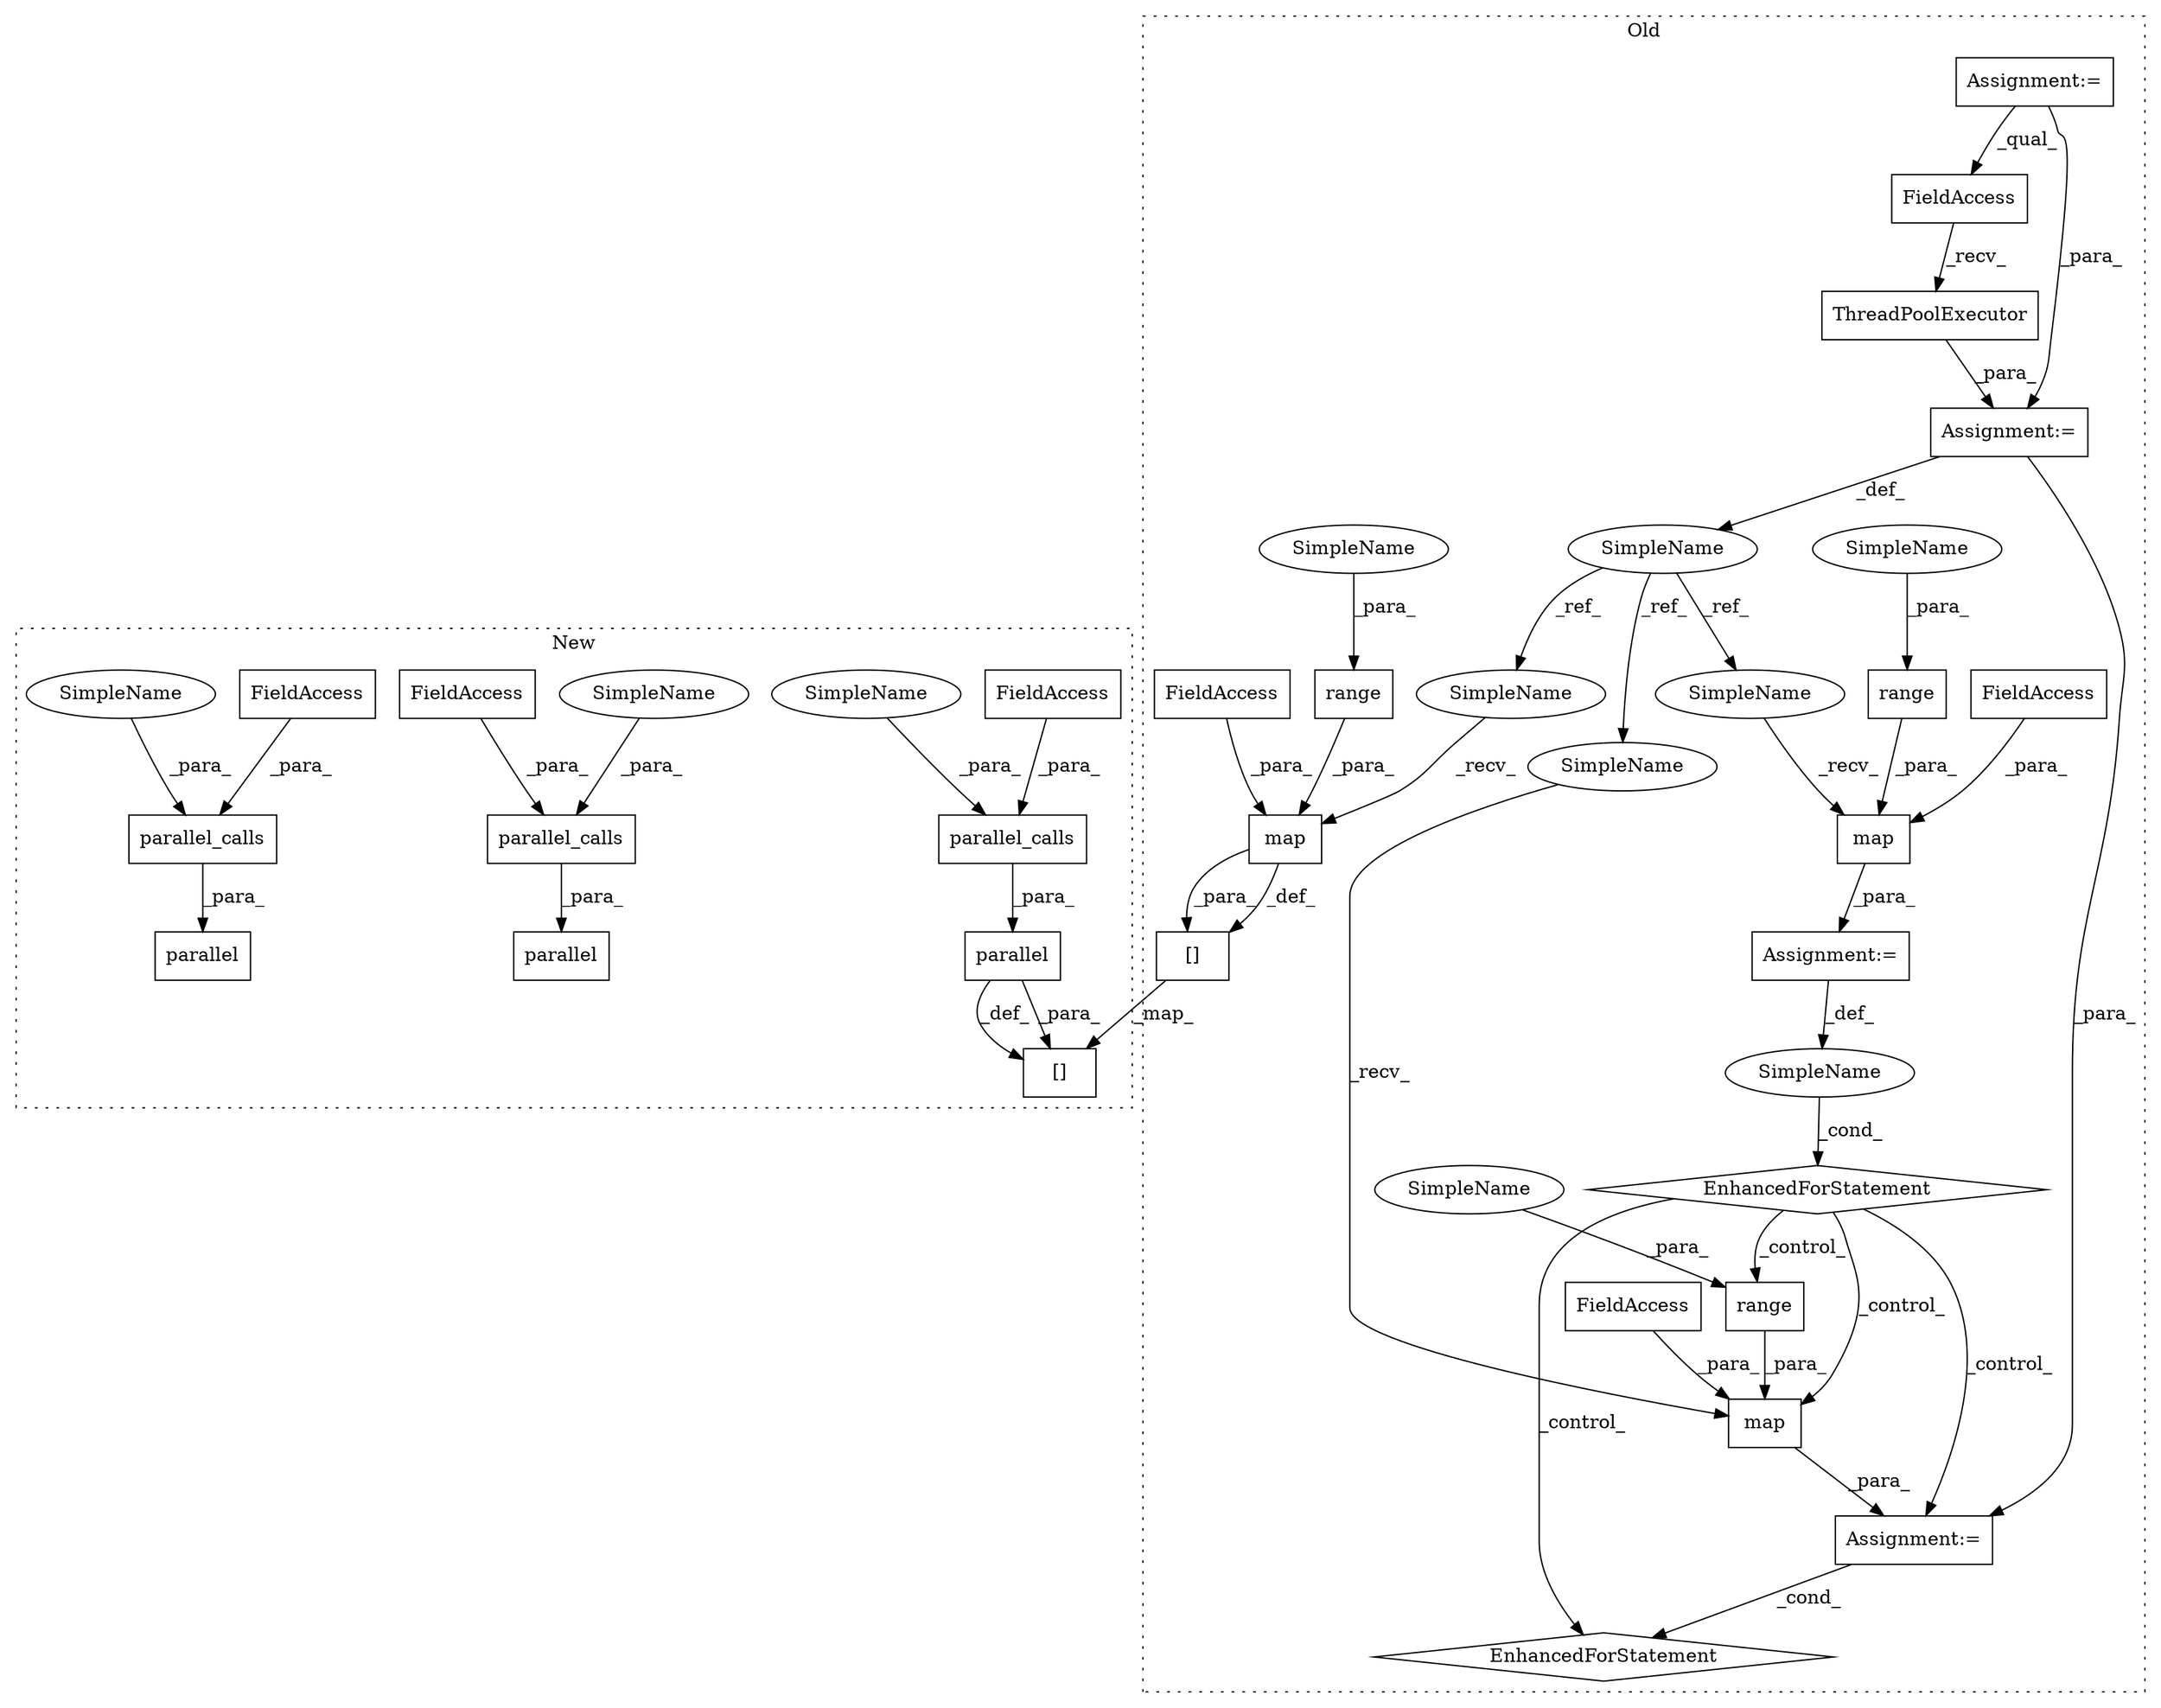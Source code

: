 digraph G {
subgraph cluster0 {
1 [label="EnhancedForStatement" a="70" s="6250,6347" l="53,2" shape="diamond"];
3 [label="range" a="32" s="6464,6477" l="6,1" shape="box"];
5 [label="range" a="32" s="6332,6345" l="6,1" shape="box"];
6 [label="SimpleName" a="42" s="6307" l="1" shape="ellipse"];
7 [label="range" a="32" s="5904,5917" l="6,1" shape="box"];
8 [label="[]" a="2" s="5929,5953" l="19,1" shape="box"];
11 [label="ThreadPoolExecutor" a="32" s="5761,5787" l="19,1" shape="box"];
12 [label="FieldAccess" a="22" s="5742" l="18" shape="box"];
16 [label="Assignment:=" a="7" s="4450" l="10" shape="box"];
17 [label="Assignment:=" a="7" s="6250,6347" l="53,2" shape="box"];
18 [label="Assignment:=" a="7" s="5741" l="1" shape="box"];
19 [label="map" a="32" s="6320,6346" l="4,1" shape="box"];
20 [label="FieldAccess" a="22" s="6324" l="7" shape="box"];
21 [label="SimpleName" a="42" s="5733" l="8" shape="ellipse"];
22 [label="map" a="32" s="5882,5918" l="4,1" shape="box"];
23 [label="FieldAccess" a="22" s="5886" l="17" shape="box"];
27 [label="map" a="32" s="6439,6478" l="4,1" shape="box"];
28 [label="FieldAccess" a="22" s="6443" l="20" shape="box"];
29 [label="EnhancedForStatement" a="70" s="6369,6479" l="53,2" shape="diamond"];
30 [label="Assignment:=" a="7" s="6369,6479" l="53,2" shape="box"];
31 [label="SimpleName" a="42" s="6338" l="7" shape="ellipse"];
32 [label="SimpleName" a="42" s="6470" l="7" shape="ellipse"];
33 [label="SimpleName" a="42" s="5910" l="7" shape="ellipse"];
34 [label="SimpleName" a="42" s="6311" l="8" shape="ellipse"];
35 [label="SimpleName" a="42" s="5873" l="8" shape="ellipse"];
36 [label="SimpleName" a="42" s="6430" l="8" shape="ellipse"];
label = "Old";
style="dotted";
}
subgraph cluster1 {
2 [label="parallel_calls" a="32" s="5956,5996" l="15,1" shape="box"];
4 [label="parallel" a="32" s="5947,5997" l="9,1" shape="box"];
9 [label="[]" a="2" s="6008,6032" l="19,1" shape="box"];
10 [label="FieldAccess" a="22" s="5971" l="17" shape="box"];
13 [label="parallel_calls" a="32" s="6338,6368" l="15,1" shape="box"];
14 [label="parallel" a="32" s="6329,6369" l="9,1" shape="box"];
15 [label="FieldAccess" a="22" s="6353" l="7" shape="box"];
24 [label="parallel_calls" a="32" s="6385,6428" l="15,1" shape="box"];
25 [label="parallel" a="32" s="6376,6429" l="9,1" shape="box"];
26 [label="FieldAccess" a="22" s="6400" l="20" shape="box"];
37 [label="SimpleName" a="42" s="5989" l="7" shape="ellipse"];
38 [label="SimpleName" a="42" s="6421" l="7" shape="ellipse"];
39 [label="SimpleName" a="42" s="6361" l="7" shape="ellipse"];
label = "New";
style="dotted";
}
1 -> 29 [label="_control_"];
1 -> 3 [label="_control_"];
1 -> 30 [label="_control_"];
1 -> 27 [label="_control_"];
2 -> 4 [label="_para_"];
3 -> 27 [label="_para_"];
4 -> 9 [label="_def_"];
4 -> 9 [label="_para_"];
5 -> 19 [label="_para_"];
6 -> 1 [label="_cond_"];
7 -> 22 [label="_para_"];
8 -> 9 [label="_map_"];
10 -> 2 [label="_para_"];
11 -> 18 [label="_para_"];
12 -> 11 [label="_recv_"];
13 -> 14 [label="_para_"];
15 -> 13 [label="_para_"];
16 -> 18 [label="_para_"];
16 -> 12 [label="_qual_"];
17 -> 6 [label="_def_"];
18 -> 30 [label="_para_"];
18 -> 21 [label="_def_"];
19 -> 17 [label="_para_"];
20 -> 19 [label="_para_"];
21 -> 36 [label="_ref_"];
21 -> 35 [label="_ref_"];
21 -> 34 [label="_ref_"];
22 -> 8 [label="_para_"];
22 -> 8 [label="_def_"];
23 -> 22 [label="_para_"];
24 -> 25 [label="_para_"];
26 -> 24 [label="_para_"];
27 -> 30 [label="_para_"];
28 -> 27 [label="_para_"];
30 -> 29 [label="_cond_"];
31 -> 5 [label="_para_"];
32 -> 3 [label="_para_"];
33 -> 7 [label="_para_"];
34 -> 19 [label="_recv_"];
35 -> 22 [label="_recv_"];
36 -> 27 [label="_recv_"];
37 -> 2 [label="_para_"];
38 -> 24 [label="_para_"];
39 -> 13 [label="_para_"];
}